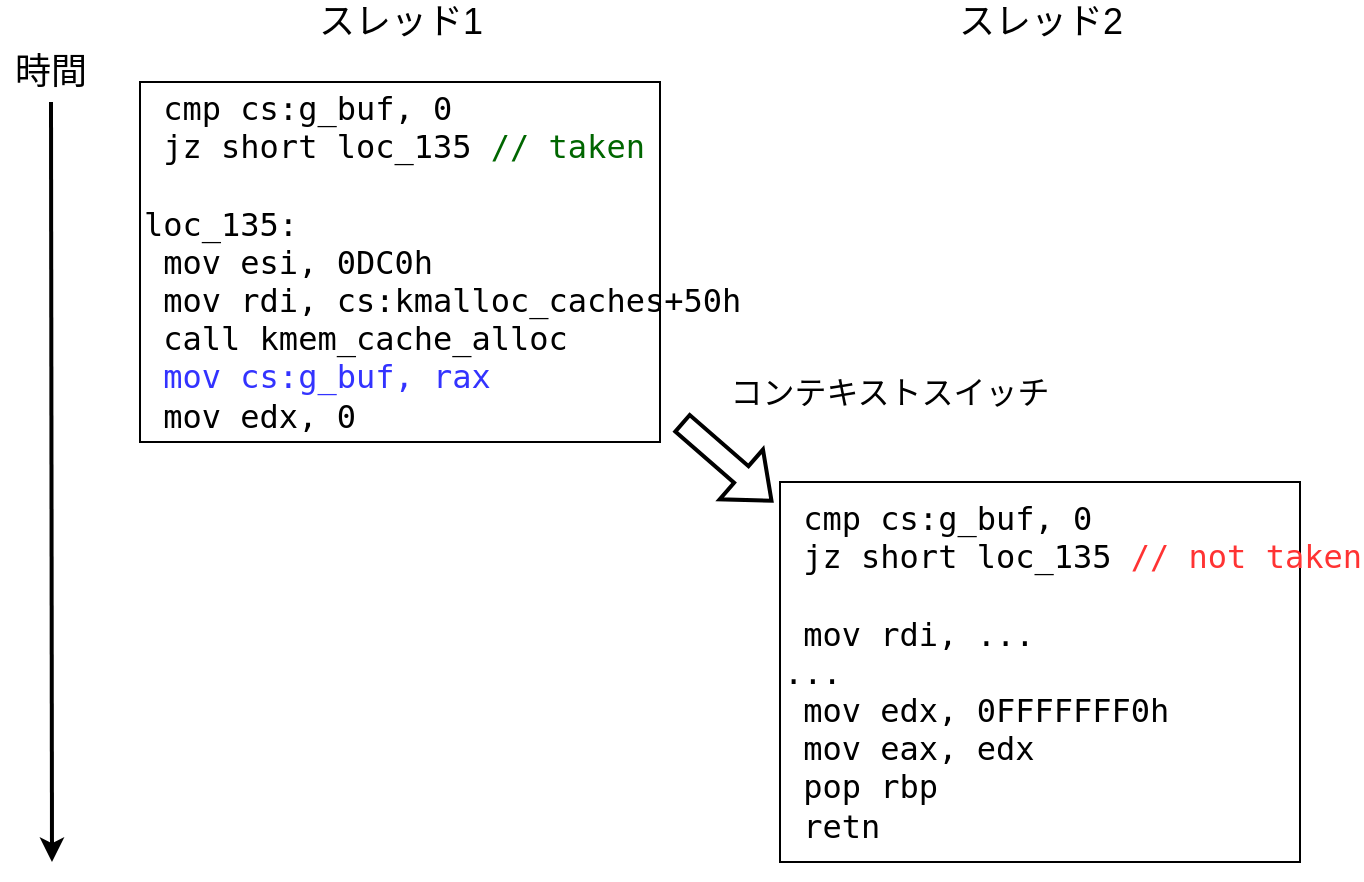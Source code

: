 <mxfile version="17.2.4" type="device"><diagram id="W4soKAYEBmeA2U-g44ZB" name="Page-1"><mxGraphModel dx="1107" dy="631" grid="1" gridSize="10" guides="1" tooltips="1" connect="1" arrows="1" fold="1" page="1" pageScale="1" pageWidth="827" pageHeight="1169" math="0" shadow="0"><root><mxCell id="0"/><mxCell id="1" parent="0"/><mxCell id="0cZ0sBaCIiZUO34qh2bz-1" value="&lt;font style=&quot;font-size: 18px&quot;&gt;スレッド1&lt;/font&gt;" style="text;html=1;align=center;verticalAlign=middle;resizable=0;points=[];autosize=1;strokeColor=none;fillColor=none;" vertex="1" parent="1"><mxGeometry x="200" y="40" width="100" height="20" as="geometry"/></mxCell><mxCell id="0cZ0sBaCIiZUO34qh2bz-2" value="&lt;font style=&quot;font-size: 18px&quot;&gt;スレッド2&lt;/font&gt;" style="text;html=1;align=center;verticalAlign=middle;resizable=0;points=[];autosize=1;strokeColor=none;fillColor=none;" vertex="1" parent="1"><mxGeometry x="520" y="40" width="100" height="20" as="geometry"/></mxCell><mxCell id="0cZ0sBaCIiZUO34qh2bz-3" value="" style="endArrow=classic;html=1;rounded=0;fontSize=18;strokeWidth=2;" edge="1" parent="1"><mxGeometry width="50" height="50" relative="1" as="geometry"><mxPoint x="75.5" y="90" as="sourcePoint"/><mxPoint x="76" y="470" as="targetPoint"/></mxGeometry></mxCell><mxCell id="0cZ0sBaCIiZUO34qh2bz-4" value="時間" style="text;html=1;align=center;verticalAlign=middle;resizable=0;points=[];autosize=1;strokeColor=none;fillColor=none;fontSize=18;" vertex="1" parent="1"><mxGeometry x="50" y="60" width="50" height="30" as="geometry"/></mxCell><mxCell id="0cZ0sBaCIiZUO34qh2bz-6" value="&lt;div style=&quot;font-size: 16px&quot; align=&quot;left&quot;&gt;&lt;pre&gt;&lt;font style=&quot;font-size: 16px&quot;&gt; cmp cs:g_buf, 0&lt;br&gt; jz &lt;/font&gt;&lt;font style=&quot;font-size: 16px&quot;&gt;short loc_135 &lt;font color=&quot;#006600&quot;&gt;// taken&lt;/font&gt;&lt;br&gt;&lt;br&gt;loc_135:&lt;br&gt; mov esi, 0DC0h&lt;br&gt; mov rdi, cs:kmalloc_caches+50h&lt;br&gt; call kmem_cache_alloc&lt;br&gt;&lt;font color=&quot;#3333FF&quot;&gt; mov cs:g_buf, rax&lt;/font&gt;&lt;br&gt; mov edx, 0&lt;br&gt;&lt;/font&gt;&lt;/pre&gt;&lt;/div&gt;" style="rounded=0;whiteSpace=wrap;html=1;fontSize=18;align=left;" vertex="1" parent="1"><mxGeometry x="120" y="80" width="260" height="180" as="geometry"/></mxCell><mxCell id="0cZ0sBaCIiZUO34qh2bz-10" value="&lt;div style=&quot;font-size: 16px&quot; align=&quot;left&quot;&gt;&lt;pre&gt;&lt;font style=&quot;font-size: 16px&quot;&gt; cmp cs:g_buf, 0&lt;br&gt; jz &lt;/font&gt;&lt;font style=&quot;font-size: 16px&quot;&gt;short loc_135 &lt;font color=&quot;#FF3333&quot;&gt;// not taken&lt;/font&gt;&lt;br&gt;&lt;br&gt; mov rdi, ...&lt;br&gt;...&lt;br&gt; mov edx, 0FFFFFFF0h&lt;br&gt; mov eax, edx&lt;br&gt; pop rbp&lt;br&gt; retn&lt;br&gt;&lt;/font&gt;&lt;/pre&gt;&lt;/div&gt;" style="rounded=0;whiteSpace=wrap;html=1;fontSize=18;align=left;" vertex="1" parent="1"><mxGeometry x="440" y="280" width="260" height="190" as="geometry"/></mxCell><mxCell id="0cZ0sBaCIiZUO34qh2bz-15" value="" style="shape=flexArrow;endArrow=classic;html=1;rounded=0;fontSize=16;fontColor=#3333FF;strokeWidth=2;curved=1;" edge="1" parent="1"><mxGeometry width="50" height="50" relative="1" as="geometry"><mxPoint x="390.5" y="250" as="sourcePoint"/><mxPoint x="436.5" y="290" as="targetPoint"/></mxGeometry></mxCell><mxCell id="0cZ0sBaCIiZUO34qh2bz-17" value="コンテキストスイッチ" style="text;html=1;strokeColor=none;fillColor=none;align=center;verticalAlign=middle;whiteSpace=wrap;rounded=0;fontSize=16;fontColor=#000000;" vertex="1" parent="1"><mxGeometry x="400" y="220" width="190" height="30" as="geometry"/></mxCell></root></mxGraphModel></diagram></mxfile>